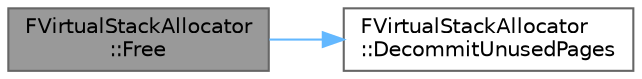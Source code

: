 digraph "FVirtualStackAllocator::Free"
{
 // INTERACTIVE_SVG=YES
 // LATEX_PDF_SIZE
  bgcolor="transparent";
  edge [fontname=Helvetica,fontsize=10,labelfontname=Helvetica,labelfontsize=10];
  node [fontname=Helvetica,fontsize=10,shape=box,height=0.2,width=0.4];
  rankdir="LR";
  Node1 [id="Node000001",label="FVirtualStackAllocator\l::Free",height=0.2,width=0.4,color="gray40", fillcolor="grey60", style="filled", fontcolor="black",tooltip=" "];
  Node1 -> Node2 [id="edge1_Node000001_Node000002",color="steelblue1",style="solid",tooltip=" "];
  Node2 [id="Node000002",label="FVirtualStackAllocator\l::DecommitUnusedPages",height=0.2,width=0.4,color="grey40", fillcolor="white", style="filled",URL="$d2/d13/classFVirtualStackAllocator.html#a5de30b3f284447390f4900fb154e963c",tooltip=" "];
}
